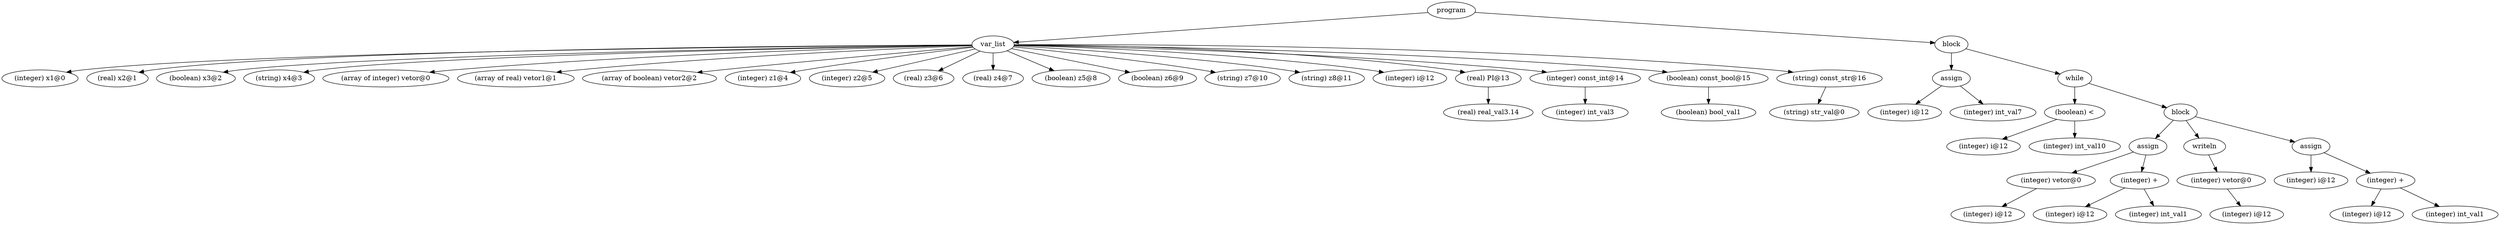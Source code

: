 digraph {
graph [ordering="out"];
node0[label="program"];
node1[label="var_list"];
node2[label="(integer) x1@0"];
node1 -> node2;
node3[label="(real) x2@1"];
node1 -> node3;
node4[label="(boolean) x3@2"];
node1 -> node4;
node5[label="(string) x4@3"];
node1 -> node5;
node6[label="(array of integer) vetor@0"];
node1 -> node6;
node7[label="(array of real) vetor1@1"];
node1 -> node7;
node8[label="(array of boolean) vetor2@2"];
node1 -> node8;
node9[label="(integer) z1@4"];
node1 -> node9;
node10[label="(integer) z2@5"];
node1 -> node10;
node11[label="(real) z3@6"];
node1 -> node11;
node12[label="(real) z4@7"];
node1 -> node12;
node13[label="(boolean) z5@8"];
node1 -> node13;
node14[label="(boolean) z6@9"];
node1 -> node14;
node15[label="(string) z7@10"];
node1 -> node15;
node16[label="(string) z8@11"];
node1 -> node16;
node17[label="(integer) i@12"];
node1 -> node17;
node18[label="(real) PI@13"];
node19[label="(real) real_val3.14"];
node18 -> node19;
node1 -> node18;
node20[label="(integer) const_int@14"];
node21[label="(integer) int_val3"];
node20 -> node21;
node1 -> node20;
node22[label="(boolean) const_bool@15"];
node23[label="(boolean) bool_val1"];
node22 -> node23;
node1 -> node22;
node24[label="(string) const_str@16"];
node25[label="(string) str_val@0"];
node24 -> node25;
node1 -> node24;
node0 -> node1;
node26[label="block"];
node27[label="assign"];
node28[label="(integer) i@12"];
node27 -> node28;
node29[label="(integer) int_val7"];
node27 -> node29;
node26 -> node27;
node30[label="while"];
node31[label="(boolean) <"];
node32[label="(integer) i@12"];
node31 -> node32;
node33[label="(integer) int_val10"];
node31 -> node33;
node30 -> node31;
node34[label="block"];
node35[label="assign"];
node36[label="(integer) vetor@0"];
node37[label="(integer) i@12"];
node36 -> node37;
node35 -> node36;
node38[label="(integer) +"];
node39[label="(integer) i@12"];
node38 -> node39;
node40[label="(integer) int_val1"];
node38 -> node40;
node35 -> node38;
node34 -> node35;
node41[label="writeln"];
node42[label="(integer) vetor@0"];
node43[label="(integer) i@12"];
node42 -> node43;
node41 -> node42;
node34 -> node41;
node44[label="assign"];
node45[label="(integer) i@12"];
node44 -> node45;
node46[label="(integer) +"];
node47[label="(integer) i@12"];
node46 -> node47;
node48[label="(integer) int_val1"];
node46 -> node48;
node44 -> node46;
node34 -> node44;
node30 -> node34;
node26 -> node30;
node0 -> node26;
}
